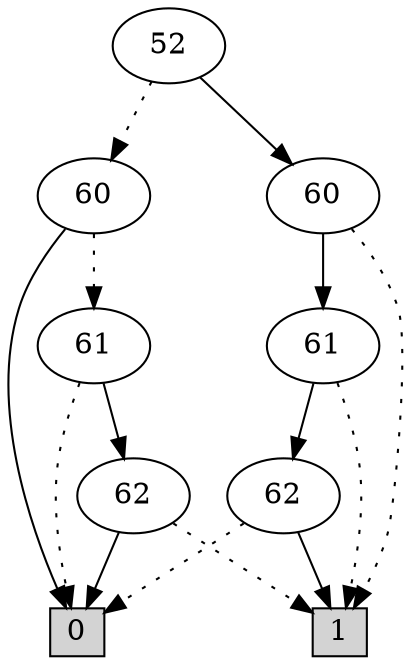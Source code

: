 digraph G {
0 [shape=box, label="0", style=filled, shape=box, height=0.3, width=0.3];
1 [shape=box, label="1", style=filled, shape=box, height=0.3, width=0.3];
889 [label="52"];
889 -> 886 [style=dotted];
889 -> 205 [style=filled];
886 [label="60"];
886 -> 202 [style=dotted];
886 -> 0 [style=filled];
202 [label="61"];
202 -> 0 [style=dotted];
202 -> 127 [style=filled];
127 [label="62"];
127 -> 1 [style=dotted];
127 -> 0 [style=filled];
205 [label="60"];
205 -> 1 [style=dotted];
205 -> 203 [style=filled];
203 [label="61"];
203 -> 1 [style=dotted];
203 -> 126 [style=filled];
126 [label="62"];
126 -> 0 [style=dotted];
126 -> 1 [style=filled];
}
